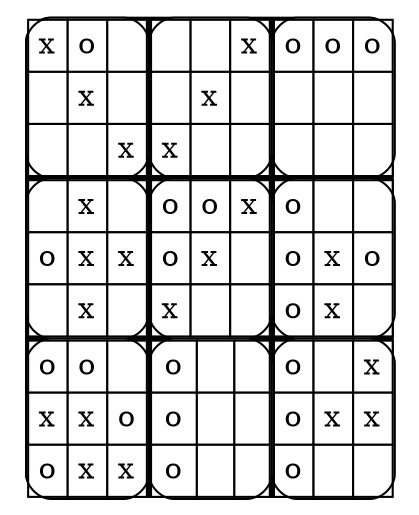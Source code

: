 digraph super_morpion {
  node [shape=none];
  a0 [label=<
  <TABLE border="0" cellspacing="0" cellpadding="0" style="rounded" bgcolor="black">
    <TR>
      <TD><TABLE border="1" cellspacing="0" cellpadding="4" style="rounded" bgcolor="white">
  <TR>
<TD bgcolor="white">x</TD>
<TD bgcolor="white">o</TD>
<TD bgcolor="white"> </TD>
  </TR>
  <TR>
<TD bgcolor="white"> </TD>
<TD bgcolor="white">x</TD>
<TD bgcolor="white"> </TD>
  </TR>
  <TR>
<TD bgcolor="white"> </TD>
<TD bgcolor="white"> </TD>
<TD bgcolor="white">x</TD>
  </TR>
</TABLE>
</TD>
      <TD><TABLE border="1" cellspacing="0" cellpadding="4" style="rounded" bgcolor="white">
  <TR>
<TD bgcolor="white"> </TD>
<TD bgcolor="white"> </TD>
<TD bgcolor="white">x</TD>
  </TR>
  <TR>
<TD bgcolor="white"> </TD>
<TD bgcolor="white">x</TD>
<TD bgcolor="white"> </TD>
  </TR>
  <TR>
<TD bgcolor="white">x</TD>
<TD bgcolor="white"> </TD>
<TD bgcolor="white"> </TD>
  </TR>
</TABLE>
</TD>
      <TD><TABLE border="1" cellspacing="0" cellpadding="4" style="rounded" bgcolor="white">
  <TR>
<TD bgcolor="white">o</TD>
<TD bgcolor="white">o</TD>
<TD bgcolor="white">o</TD>
  </TR>
  <TR>
<TD bgcolor="white"> </TD>
<TD bgcolor="white"> </TD>
<TD bgcolor="white"> </TD>
  </TR>
  <TR>
<TD bgcolor="white"> </TD>
<TD bgcolor="white"> </TD>
<TD bgcolor="white"> </TD>
  </TR>
</TABLE>
</TD>
    </TR>
    <TR>
      <TD><TABLE border="1" cellspacing="0" cellpadding="4" style="rounded" bgcolor="white">
  <TR>
<TD bgcolor="white"> </TD>
<TD bgcolor="white">x</TD>
<TD bgcolor="white"> </TD>
  </TR>
  <TR>
<TD bgcolor="white">o</TD>
<TD bgcolor="white">x</TD>
<TD bgcolor="white">x</TD>
  </TR>
  <TR>
<TD bgcolor="white"> </TD>
<TD bgcolor="white">x</TD>
<TD bgcolor="white"> </TD>
  </TR>
</TABLE>
</TD>
      <TD><TABLE border="1" cellspacing="0" cellpadding="4" style="rounded" bgcolor="white">
  <TR>
<TD bgcolor="white">o</TD>
<TD bgcolor="white">o</TD>
<TD bgcolor="white">x</TD>
  </TR>
  <TR>
<TD bgcolor="white">o</TD>
<TD bgcolor="white">x</TD>
<TD bgcolor="white"> </TD>
  </TR>
  <TR>
<TD bgcolor="white">x</TD>
<TD bgcolor="white"> </TD>
<TD bgcolor="white"> </TD>
  </TR>
</TABLE>
</TD>
      <TD><TABLE border="1" cellspacing="0" cellpadding="4" style="rounded" bgcolor="white">
  <TR>
<TD bgcolor="white">o</TD>
<TD bgcolor="white"> </TD>
<TD bgcolor="white"> </TD>
  </TR>
  <TR>
<TD bgcolor="white">o</TD>
<TD bgcolor="white">x</TD>
<TD bgcolor="white">o</TD>
  </TR>
  <TR>
<TD bgcolor="white">o</TD>
<TD bgcolor="white">x</TD>
<TD bgcolor="white"> </TD>
  </TR>
</TABLE>
</TD>
    </TR>
    <TR>
      <TD><TABLE border="1" cellspacing="0" cellpadding="4" style="rounded" bgcolor="white">
  <TR>
<TD bgcolor="white">o</TD>
<TD bgcolor="white">o</TD>
<TD bgcolor="white"> </TD>
  </TR>
  <TR>
<TD bgcolor="white">x</TD>
<TD bgcolor="white">x</TD>
<TD bgcolor="white">o</TD>
  </TR>
  <TR>
<TD bgcolor="white">o</TD>
<TD bgcolor="white">x</TD>
<TD bgcolor="white">x</TD>
  </TR>
</TABLE>
</TD>
      <TD><TABLE border="1" cellspacing="0" cellpadding="4" style="rounded" bgcolor="white">
  <TR>
<TD bgcolor="white">o</TD>
<TD bgcolor="white"> </TD>
<TD bgcolor="white"> </TD>
  </TR>
  <TR>
<TD bgcolor="white">o</TD>
<TD bgcolor="white"> </TD>
<TD bgcolor="white"> </TD>
  </TR>
  <TR>
<TD bgcolor="white">o</TD>
<TD bgcolor="white"> </TD>
<TD bgcolor="white"> </TD>
  </TR>
</TABLE>
</TD>
      <TD><TABLE border="1" cellspacing="0" cellpadding="4" style="rounded" bgcolor="white">
  <TR>
<TD bgcolor="white">o</TD>
<TD bgcolor="white"> </TD>
<TD bgcolor="white">x</TD>
  </TR>
  <TR>
<TD bgcolor="white">o</TD>
<TD bgcolor="white">x</TD>
<TD bgcolor="white">x</TD>
  </TR>
  <TR>
<TD bgcolor="white">o</TD>
<TD bgcolor="white"> </TD>
<TD bgcolor="white"> </TD>
  </TR>
</TABLE>
</TD>
    </TR>
  </TABLE>
  >];
}
